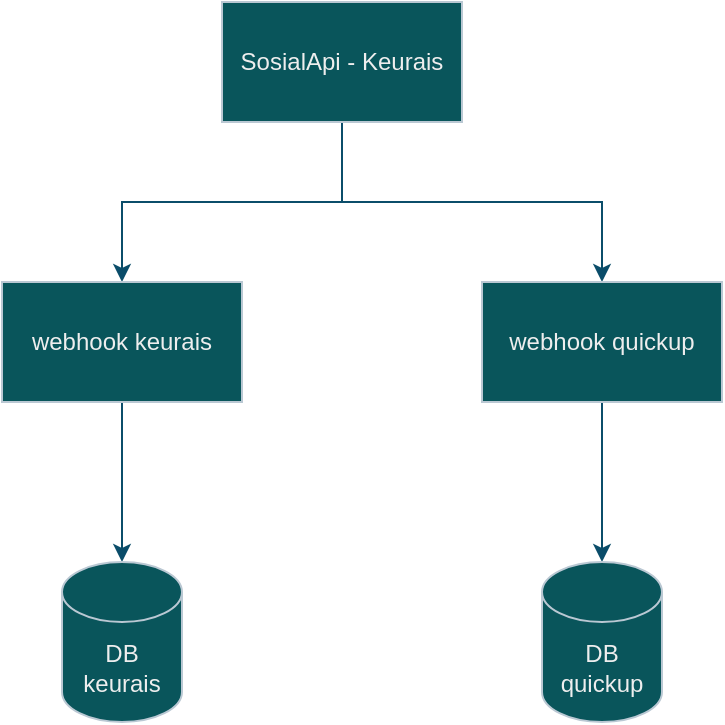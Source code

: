 <mxfile version="21.5.0" type="github">
  <diagram name="Page-1" id="4nkYKMSx456az4AhIe6s">
    <mxGraphModel dx="912" dy="573" grid="1" gridSize="10" guides="1" tooltips="1" connect="1" arrows="1" fold="1" page="1" pageScale="1" pageWidth="850" pageHeight="1100" math="0" shadow="0">
      <root>
        <mxCell id="0" />
        <mxCell id="1" parent="0" />
        <mxCell id="4J1bOibT304KAJln8EJY-6" style="edgeStyle=orthogonalEdgeStyle;rounded=0;orthogonalLoop=1;jettySize=auto;html=1;exitX=0.5;exitY=1;exitDx=0;exitDy=0;entryX=0.5;entryY=0;entryDx=0;entryDy=0;labelBackgroundColor=none;strokeColor=#0B4D6A;fontColor=default;" edge="1" parent="1" source="4J1bOibT304KAJln8EJY-1" target="4J1bOibT304KAJln8EJY-2">
          <mxGeometry relative="1" as="geometry" />
        </mxCell>
        <mxCell id="4J1bOibT304KAJln8EJY-7" style="edgeStyle=orthogonalEdgeStyle;rounded=0;orthogonalLoop=1;jettySize=auto;html=1;exitX=0.5;exitY=1;exitDx=0;exitDy=0;entryX=0.5;entryY=0;entryDx=0;entryDy=0;labelBackgroundColor=none;strokeColor=#0B4D6A;fontColor=default;" edge="1" parent="1" source="4J1bOibT304KAJln8EJY-1" target="4J1bOibT304KAJln8EJY-3">
          <mxGeometry relative="1" as="geometry" />
        </mxCell>
        <mxCell id="4J1bOibT304KAJln8EJY-1" value="SosialApi - Keurais" style="rounded=0;whiteSpace=wrap;html=1;labelBackgroundColor=none;fillColor=#09555B;strokeColor=#BAC8D3;fontColor=#EEEEEE;" vertex="1" parent="1">
          <mxGeometry x="340" y="80" width="120" height="60" as="geometry" />
        </mxCell>
        <mxCell id="4J1bOibT304KAJln8EJY-8" style="edgeStyle=orthogonalEdgeStyle;rounded=0;orthogonalLoop=1;jettySize=auto;html=1;exitX=0.5;exitY=1;exitDx=0;exitDy=0;entryX=0.5;entryY=0;entryDx=0;entryDy=0;entryPerimeter=0;labelBackgroundColor=none;strokeColor=#0B4D6A;fontColor=default;" edge="1" parent="1" source="4J1bOibT304KAJln8EJY-2" target="4J1bOibT304KAJln8EJY-4">
          <mxGeometry relative="1" as="geometry" />
        </mxCell>
        <mxCell id="4J1bOibT304KAJln8EJY-2" value="webhook keurais" style="rounded=0;whiteSpace=wrap;html=1;labelBackgroundColor=none;fillColor=#09555B;strokeColor=#BAC8D3;fontColor=#EEEEEE;" vertex="1" parent="1">
          <mxGeometry x="230" y="220" width="120" height="60" as="geometry" />
        </mxCell>
        <mxCell id="4J1bOibT304KAJln8EJY-9" style="edgeStyle=orthogonalEdgeStyle;rounded=0;orthogonalLoop=1;jettySize=auto;html=1;exitX=0.5;exitY=1;exitDx=0;exitDy=0;labelBackgroundColor=none;strokeColor=#0B4D6A;fontColor=default;" edge="1" parent="1" source="4J1bOibT304KAJln8EJY-3" target="4J1bOibT304KAJln8EJY-5">
          <mxGeometry relative="1" as="geometry" />
        </mxCell>
        <mxCell id="4J1bOibT304KAJln8EJY-3" value="webhook quickup" style="rounded=0;whiteSpace=wrap;html=1;labelBackgroundColor=none;fillColor=#09555B;strokeColor=#BAC8D3;fontColor=#EEEEEE;" vertex="1" parent="1">
          <mxGeometry x="470" y="220" width="120" height="60" as="geometry" />
        </mxCell>
        <mxCell id="4J1bOibT304KAJln8EJY-4" value="DB keurais" style="shape=cylinder3;whiteSpace=wrap;html=1;boundedLbl=1;backgroundOutline=1;size=15;labelBackgroundColor=none;fillColor=#09555B;strokeColor=#BAC8D3;fontColor=#EEEEEE;" vertex="1" parent="1">
          <mxGeometry x="260" y="360" width="60" height="80" as="geometry" />
        </mxCell>
        <mxCell id="4J1bOibT304KAJln8EJY-5" value="DB quickup" style="shape=cylinder3;whiteSpace=wrap;html=1;boundedLbl=1;backgroundOutline=1;size=15;labelBackgroundColor=none;fillColor=#09555B;strokeColor=#BAC8D3;fontColor=#EEEEEE;" vertex="1" parent="1">
          <mxGeometry x="500" y="360" width="60" height="80" as="geometry" />
        </mxCell>
      </root>
    </mxGraphModel>
  </diagram>
</mxfile>
